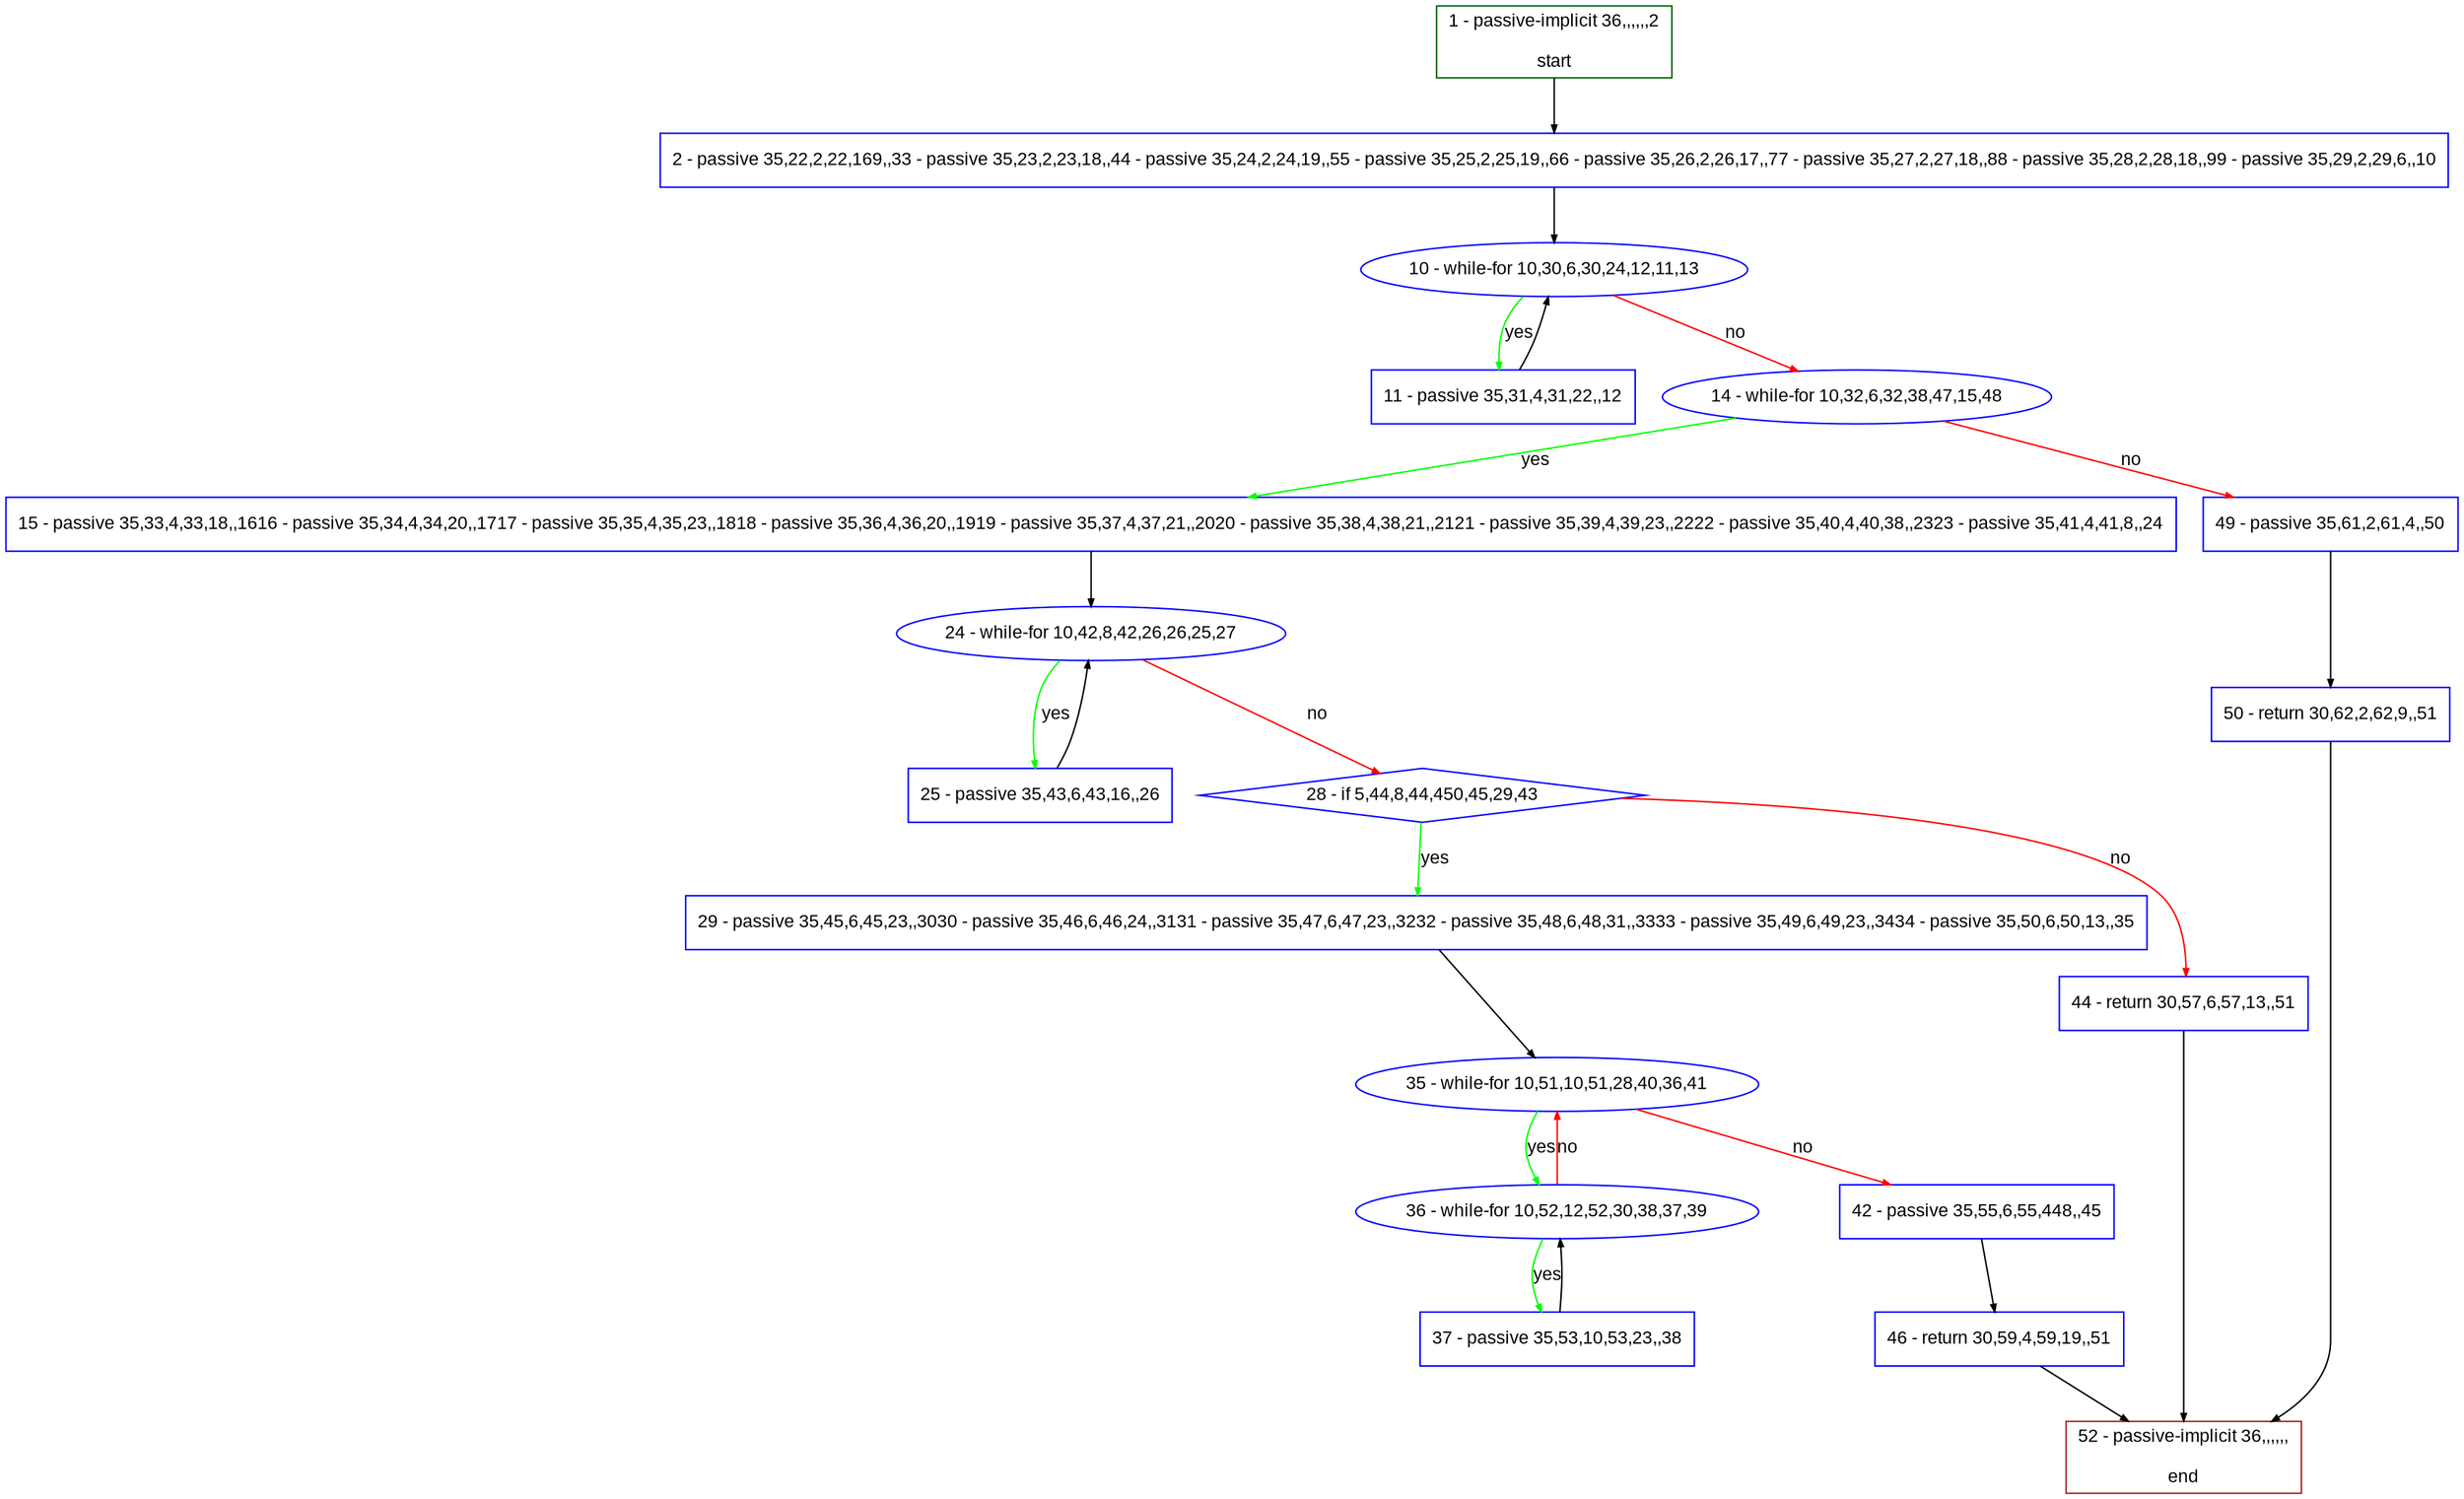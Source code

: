 digraph "" {
  graph [pack="true", label="", fontsize="12", packmode="clust", fontname="Arial", fillcolor="#FFFFCC", bgcolor="white", style="rounded,filled", compound="true"];
  node [node_initialized="no", label="", color="grey", fontsize="12", fillcolor="white", fontname="Arial", style="filled", shape="rectangle", compound="true", fixedsize="false"];
  edge [fontcolor="black", arrowhead="normal", arrowtail="none", arrowsize="0.5", ltail="", label="", color="black", fontsize="12", lhead="", fontname="Arial", dir="forward", compound="true"];
  __N1 [label="2 - passive 35,22,2,22,169,,33 - passive 35,23,2,23,18,,44 - passive 35,24,2,24,19,,55 - passive 35,25,2,25,19,,66 - passive 35,26,2,26,17,,77 - passive 35,27,2,27,18,,88 - passive 35,28,2,28,18,,99 - passive 35,29,2,29,6,,10", color="#0000ff", fillcolor="#ffffff", style="filled", shape="box"];
  __N2 [label="1 - passive-implicit 36,,,,,,2\n\nstart", color="#006400", fillcolor="#ffffff", style="filled", shape="box"];
  __N3 [label="10 - while-for 10,30,6,30,24,12,11,13", color="#0000ff", fillcolor="#ffffff", style="filled", shape="oval"];
  __N4 [label="11 - passive 35,31,4,31,22,,12", color="#0000ff", fillcolor="#ffffff", style="filled", shape="box"];
  __N5 [label="14 - while-for 10,32,6,32,38,47,15,48", color="#0000ff", fillcolor="#ffffff", style="filled", shape="oval"];
  __N6 [label="15 - passive 35,33,4,33,18,,1616 - passive 35,34,4,34,20,,1717 - passive 35,35,4,35,23,,1818 - passive 35,36,4,36,20,,1919 - passive 35,37,4,37,21,,2020 - passive 35,38,4,38,21,,2121 - passive 35,39,4,39,23,,2222 - passive 35,40,4,40,38,,2323 - passive 35,41,4,41,8,,24", color="#0000ff", fillcolor="#ffffff", style="filled", shape="box"];
  __N7 [label="49 - passive 35,61,2,61,4,,50", color="#0000ff", fillcolor="#ffffff", style="filled", shape="box"];
  __N8 [label="24 - while-for 10,42,8,42,26,26,25,27", color="#0000ff", fillcolor="#ffffff", style="filled", shape="oval"];
  __N9 [label="25 - passive 35,43,6,43,16,,26", color="#0000ff", fillcolor="#ffffff", style="filled", shape="box"];
  __N10 [label="28 - if 5,44,8,44,450,45,29,43", color="#0000ff", fillcolor="#ffffff", style="filled", shape="diamond"];
  __N11 [label="29 - passive 35,45,6,45,23,,3030 - passive 35,46,6,46,24,,3131 - passive 35,47,6,47,23,,3232 - passive 35,48,6,48,31,,3333 - passive 35,49,6,49,23,,3434 - passive 35,50,6,50,13,,35", color="#0000ff", fillcolor="#ffffff", style="filled", shape="box"];
  __N12 [label="44 - return 30,57,6,57,13,,51", color="#0000ff", fillcolor="#ffffff", style="filled", shape="box"];
  __N13 [label="35 - while-for 10,51,10,51,28,40,36,41", color="#0000ff", fillcolor="#ffffff", style="filled", shape="oval"];
  __N14 [label="36 - while-for 10,52,12,52,30,38,37,39", color="#0000ff", fillcolor="#ffffff", style="filled", shape="oval"];
  __N15 [label="42 - passive 35,55,6,55,448,,45", color="#0000ff", fillcolor="#ffffff", style="filled", shape="box"];
  __N16 [label="37 - passive 35,53,10,53,23,,38", color="#0000ff", fillcolor="#ffffff", style="filled", shape="box"];
  __N17 [label="46 - return 30,59,4,59,19,,51", color="#0000ff", fillcolor="#ffffff", style="filled", shape="box"];
  __N18 [label="52 - passive-implicit 36,,,,,,\n\nend", color="#a52a2a", fillcolor="#ffffff", style="filled", shape="box"];
  __N19 [label="50 - return 30,62,2,62,9,,51", color="#0000ff", fillcolor="#ffffff", style="filled", shape="box"];
  __N2 -> __N1 [arrowhead="normal", arrowtail="none", color="#000000", label="", dir="forward"];
  __N1 -> __N3 [arrowhead="normal", arrowtail="none", color="#000000", label="", dir="forward"];
  __N3 -> __N4 [arrowhead="normal", arrowtail="none", color="#00ff00", label="yes", dir="forward"];
  __N4 -> __N3 [arrowhead="normal", arrowtail="none", color="#000000", label="", dir="forward"];
  __N3 -> __N5 [arrowhead="normal", arrowtail="none", color="#ff0000", label="no", dir="forward"];
  __N5 -> __N6 [arrowhead="normal", arrowtail="none", color="#00ff00", label="yes", dir="forward"];
  __N5 -> __N7 [arrowhead="normal", arrowtail="none", color="#ff0000", label="no", dir="forward"];
  __N6 -> __N8 [arrowhead="normal", arrowtail="none", color="#000000", label="", dir="forward"];
  __N8 -> __N9 [arrowhead="normal", arrowtail="none", color="#00ff00", label="yes", dir="forward"];
  __N9 -> __N8 [arrowhead="normal", arrowtail="none", color="#000000", label="", dir="forward"];
  __N8 -> __N10 [arrowhead="normal", arrowtail="none", color="#ff0000", label="no", dir="forward"];
  __N10 -> __N11 [arrowhead="normal", arrowtail="none", color="#00ff00", label="yes", dir="forward"];
  __N10 -> __N12 [arrowhead="normal", arrowtail="none", color="#ff0000", label="no", dir="forward"];
  __N11 -> __N13 [arrowhead="normal", arrowtail="none", color="#000000", label="", dir="forward"];
  __N13 -> __N14 [arrowhead="normal", arrowtail="none", color="#00ff00", label="yes", dir="forward"];
  __N14 -> __N13 [arrowhead="normal", arrowtail="none", color="#ff0000", label="no", dir="forward"];
  __N13 -> __N15 [arrowhead="normal", arrowtail="none", color="#ff0000", label="no", dir="forward"];
  __N14 -> __N16 [arrowhead="normal", arrowtail="none", color="#00ff00", label="yes", dir="forward"];
  __N16 -> __N14 [arrowhead="normal", arrowtail="none", color="#000000", label="", dir="forward"];
  __N15 -> __N17 [arrowhead="normal", arrowtail="none", color="#000000", label="", dir="forward"];
  __N12 -> __N18 [arrowhead="normal", arrowtail="none", color="#000000", label="", dir="forward"];
  __N17 -> __N18 [arrowhead="normal", arrowtail="none", color="#000000", label="", dir="forward"];
  __N7 -> __N19 [arrowhead="normal", arrowtail="none", color="#000000", label="", dir="forward"];
  __N19 -> __N18 [arrowhead="normal", arrowtail="none", color="#000000", label="", dir="forward"];
}
